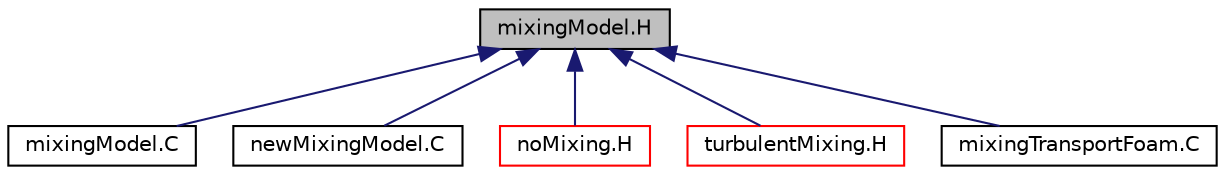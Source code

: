 digraph "mixingModel.H"
{
  bgcolor="transparent";
  edge [fontname="Helvetica",fontsize="10",labelfontname="Helvetica",labelfontsize="10"];
  node [fontname="Helvetica",fontsize="10",shape=record];
  Node1 [label="mixingModel.H",height=0.2,width=0.4,color="black", fillcolor="grey75", style="filled", fontcolor="black"];
  Node1 -> Node2 [dir="back",color="midnightblue",fontsize="10",style="solid",fontname="Helvetica"];
  Node2 [label="mixingModel.C",height=0.2,width=0.4,color="black",URL="$a00152.html"];
  Node1 -> Node3 [dir="back",color="midnightblue",fontsize="10",style="solid",fontname="Helvetica"];
  Node3 [label="newMixingModel.C",height=0.2,width=0.4,color="black",URL="$a00182.html"];
  Node1 -> Node4 [dir="back",color="midnightblue",fontsize="10",style="solid",fontname="Helvetica"];
  Node4 [label="noMixing.H",height=0.2,width=0.4,color="red",URL="$a00191.html"];
  Node1 -> Node5 [dir="back",color="midnightblue",fontsize="10",style="solid",fontname="Helvetica"];
  Node5 [label="turbulentMixing.H",height=0.2,width=0.4,color="red",URL="$a00230.html"];
  Node1 -> Node6 [dir="back",color="midnightblue",fontsize="10",style="solid",fontname="Helvetica"];
  Node6 [label="mixingTransportFoam.C",height=0.2,width=0.4,color="black",URL="$a00154.html",tooltip="Solver for mixing model on steady velocity field. "];
}
